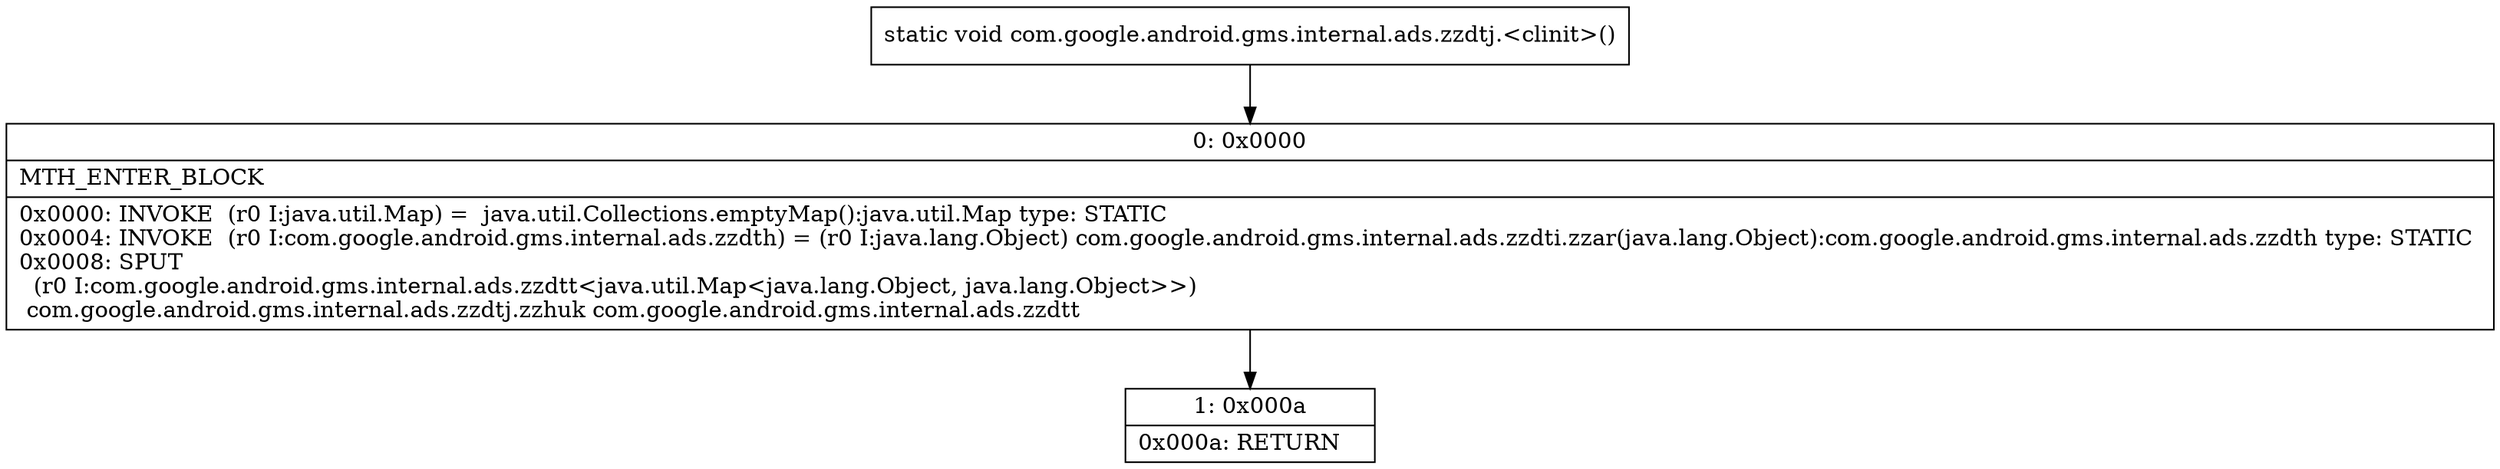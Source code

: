 digraph "CFG forcom.google.android.gms.internal.ads.zzdtj.\<clinit\>()V" {
Node_0 [shape=record,label="{0\:\ 0x0000|MTH_ENTER_BLOCK\l|0x0000: INVOKE  (r0 I:java.util.Map) =  java.util.Collections.emptyMap():java.util.Map type: STATIC \l0x0004: INVOKE  (r0 I:com.google.android.gms.internal.ads.zzdth) = (r0 I:java.lang.Object) com.google.android.gms.internal.ads.zzdti.zzar(java.lang.Object):com.google.android.gms.internal.ads.zzdth type: STATIC \l0x0008: SPUT  \l  (r0 I:com.google.android.gms.internal.ads.zzdtt\<java.util.Map\<java.lang.Object, java.lang.Object\>\>)\l com.google.android.gms.internal.ads.zzdtj.zzhuk com.google.android.gms.internal.ads.zzdtt \l}"];
Node_1 [shape=record,label="{1\:\ 0x000a|0x000a: RETURN   \l}"];
MethodNode[shape=record,label="{static void com.google.android.gms.internal.ads.zzdtj.\<clinit\>() }"];
MethodNode -> Node_0;
Node_0 -> Node_1;
}


